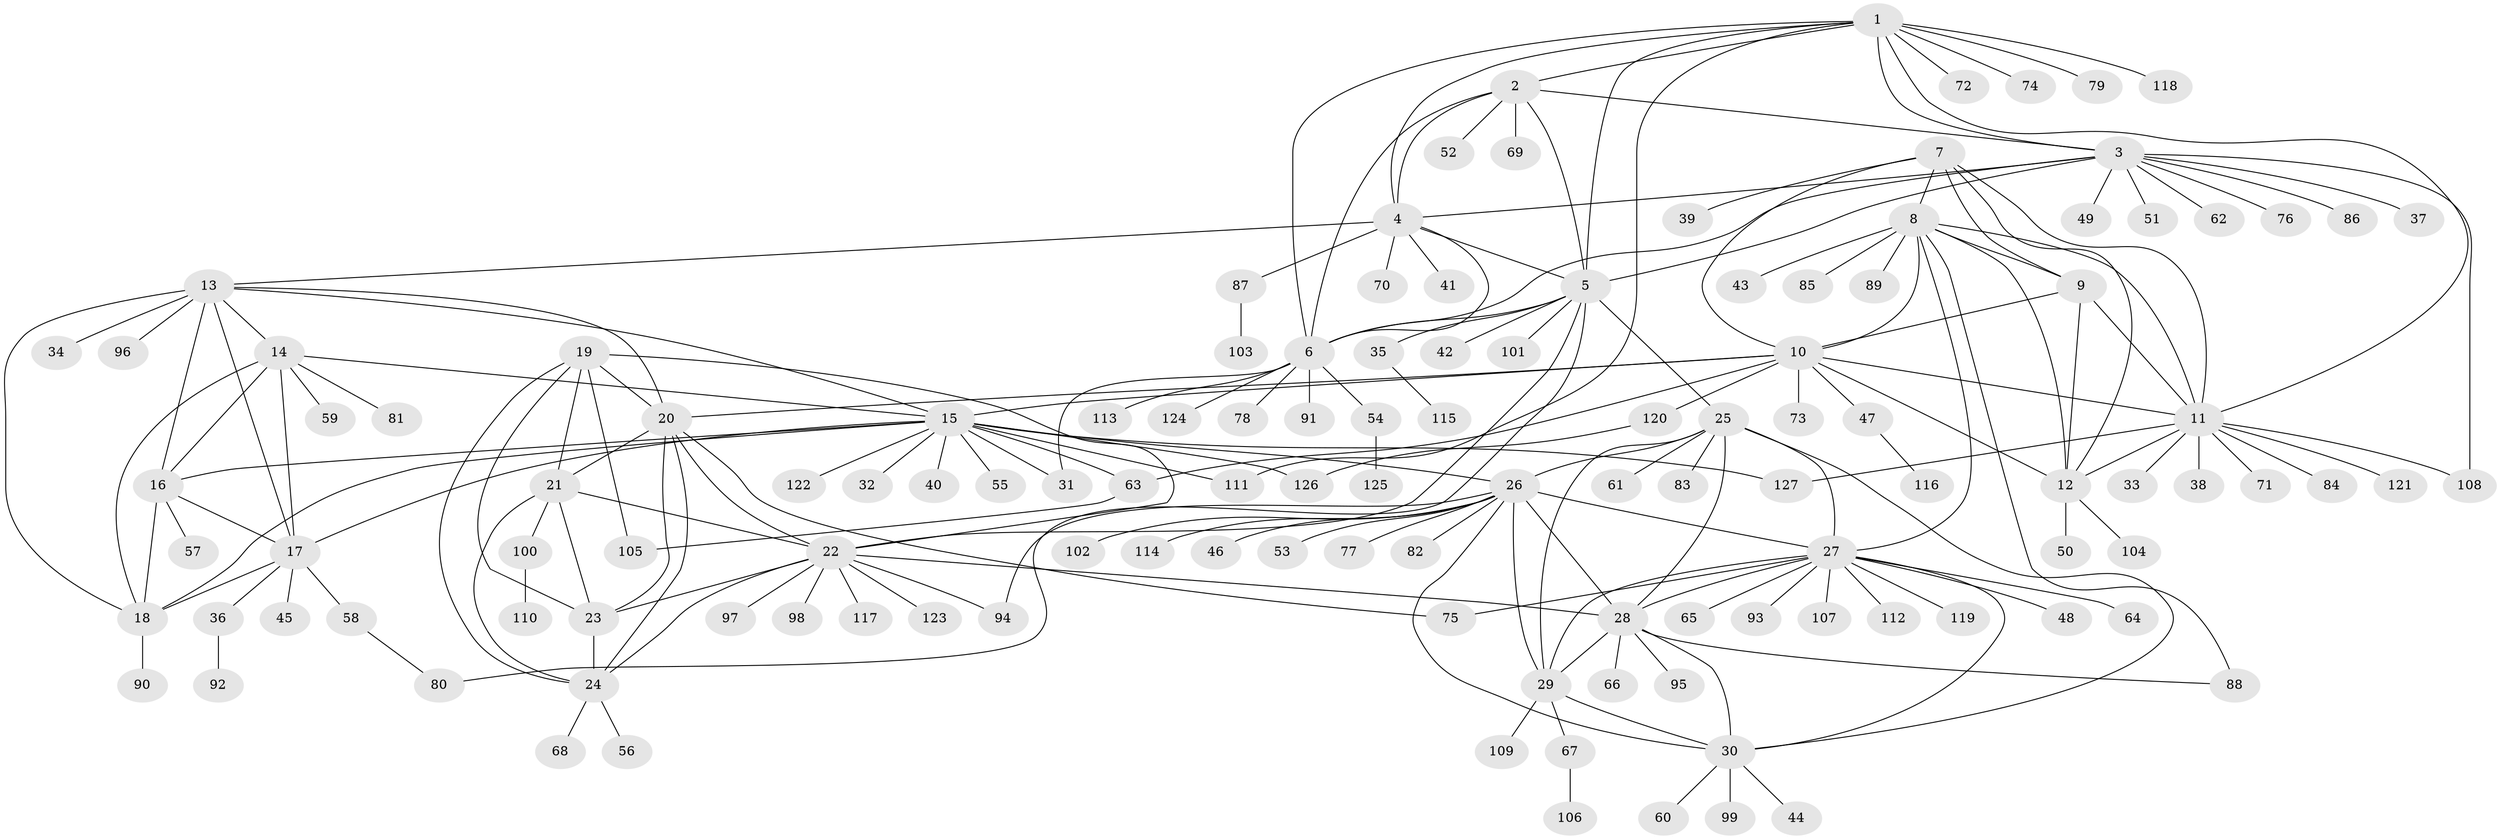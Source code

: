 // coarse degree distribution, {10: 0.038461538461538464, 6: 0.0641025641025641, 8: 0.05128205128205128, 4: 0.01282051282051282, 12: 0.02564102564102564, 9: 0.01282051282051282, 5: 0.038461538461538464, 15: 0.01282051282051282, 7: 0.038461538461538464, 13: 0.01282051282051282, 2: 0.14102564102564102, 1: 0.5384615384615384, 3: 0.01282051282051282}
// Generated by graph-tools (version 1.1) at 2025/52/03/04/25 22:52:31]
// undirected, 127 vertices, 193 edges
graph export_dot {
  node [color=gray90,style=filled];
  1;
  2;
  3;
  4;
  5;
  6;
  7;
  8;
  9;
  10;
  11;
  12;
  13;
  14;
  15;
  16;
  17;
  18;
  19;
  20;
  21;
  22;
  23;
  24;
  25;
  26;
  27;
  28;
  29;
  30;
  31;
  32;
  33;
  34;
  35;
  36;
  37;
  38;
  39;
  40;
  41;
  42;
  43;
  44;
  45;
  46;
  47;
  48;
  49;
  50;
  51;
  52;
  53;
  54;
  55;
  56;
  57;
  58;
  59;
  60;
  61;
  62;
  63;
  64;
  65;
  66;
  67;
  68;
  69;
  70;
  71;
  72;
  73;
  74;
  75;
  76;
  77;
  78;
  79;
  80;
  81;
  82;
  83;
  84;
  85;
  86;
  87;
  88;
  89;
  90;
  91;
  92;
  93;
  94;
  95;
  96;
  97;
  98;
  99;
  100;
  101;
  102;
  103;
  104;
  105;
  106;
  107;
  108;
  109;
  110;
  111;
  112;
  113;
  114;
  115;
  116;
  117;
  118;
  119;
  120;
  121;
  122;
  123;
  124;
  125;
  126;
  127;
  1 -- 2;
  1 -- 3;
  1 -- 4;
  1 -- 5;
  1 -- 6;
  1 -- 11;
  1 -- 72;
  1 -- 74;
  1 -- 79;
  1 -- 111;
  1 -- 118;
  2 -- 3;
  2 -- 4;
  2 -- 5;
  2 -- 6;
  2 -- 52;
  2 -- 69;
  3 -- 4;
  3 -- 5;
  3 -- 6;
  3 -- 37;
  3 -- 49;
  3 -- 51;
  3 -- 62;
  3 -- 76;
  3 -- 86;
  3 -- 108;
  4 -- 5;
  4 -- 6;
  4 -- 13;
  4 -- 41;
  4 -- 70;
  4 -- 87;
  5 -- 6;
  5 -- 22;
  5 -- 25;
  5 -- 35;
  5 -- 42;
  5 -- 80;
  5 -- 101;
  6 -- 31;
  6 -- 54;
  6 -- 78;
  6 -- 91;
  6 -- 113;
  6 -- 124;
  7 -- 8;
  7 -- 9;
  7 -- 10;
  7 -- 11;
  7 -- 12;
  7 -- 39;
  8 -- 9;
  8 -- 10;
  8 -- 11;
  8 -- 12;
  8 -- 27;
  8 -- 43;
  8 -- 85;
  8 -- 88;
  8 -- 89;
  9 -- 10;
  9 -- 11;
  9 -- 12;
  10 -- 11;
  10 -- 12;
  10 -- 15;
  10 -- 20;
  10 -- 47;
  10 -- 63;
  10 -- 73;
  10 -- 120;
  11 -- 12;
  11 -- 33;
  11 -- 38;
  11 -- 71;
  11 -- 84;
  11 -- 108;
  11 -- 121;
  11 -- 127;
  12 -- 50;
  12 -- 104;
  13 -- 14;
  13 -- 15;
  13 -- 16;
  13 -- 17;
  13 -- 18;
  13 -- 20;
  13 -- 34;
  13 -- 96;
  14 -- 15;
  14 -- 16;
  14 -- 17;
  14 -- 18;
  14 -- 59;
  14 -- 81;
  15 -- 16;
  15 -- 17;
  15 -- 18;
  15 -- 26;
  15 -- 31;
  15 -- 32;
  15 -- 40;
  15 -- 55;
  15 -- 63;
  15 -- 111;
  15 -- 122;
  15 -- 126;
  15 -- 127;
  16 -- 17;
  16 -- 18;
  16 -- 57;
  17 -- 18;
  17 -- 36;
  17 -- 45;
  17 -- 58;
  18 -- 90;
  19 -- 20;
  19 -- 21;
  19 -- 22;
  19 -- 23;
  19 -- 24;
  19 -- 105;
  20 -- 21;
  20 -- 22;
  20 -- 23;
  20 -- 24;
  20 -- 75;
  21 -- 22;
  21 -- 23;
  21 -- 24;
  21 -- 100;
  22 -- 23;
  22 -- 24;
  22 -- 28;
  22 -- 94;
  22 -- 97;
  22 -- 98;
  22 -- 117;
  22 -- 123;
  23 -- 24;
  24 -- 56;
  24 -- 68;
  25 -- 26;
  25 -- 27;
  25 -- 28;
  25 -- 29;
  25 -- 30;
  25 -- 61;
  25 -- 83;
  26 -- 27;
  26 -- 28;
  26 -- 29;
  26 -- 30;
  26 -- 46;
  26 -- 53;
  26 -- 77;
  26 -- 82;
  26 -- 94;
  26 -- 102;
  26 -- 114;
  27 -- 28;
  27 -- 29;
  27 -- 30;
  27 -- 48;
  27 -- 64;
  27 -- 65;
  27 -- 75;
  27 -- 93;
  27 -- 107;
  27 -- 112;
  27 -- 119;
  28 -- 29;
  28 -- 30;
  28 -- 66;
  28 -- 88;
  28 -- 95;
  29 -- 30;
  29 -- 67;
  29 -- 109;
  30 -- 44;
  30 -- 60;
  30 -- 99;
  35 -- 115;
  36 -- 92;
  47 -- 116;
  54 -- 125;
  58 -- 80;
  63 -- 105;
  67 -- 106;
  87 -- 103;
  100 -- 110;
  120 -- 126;
}
